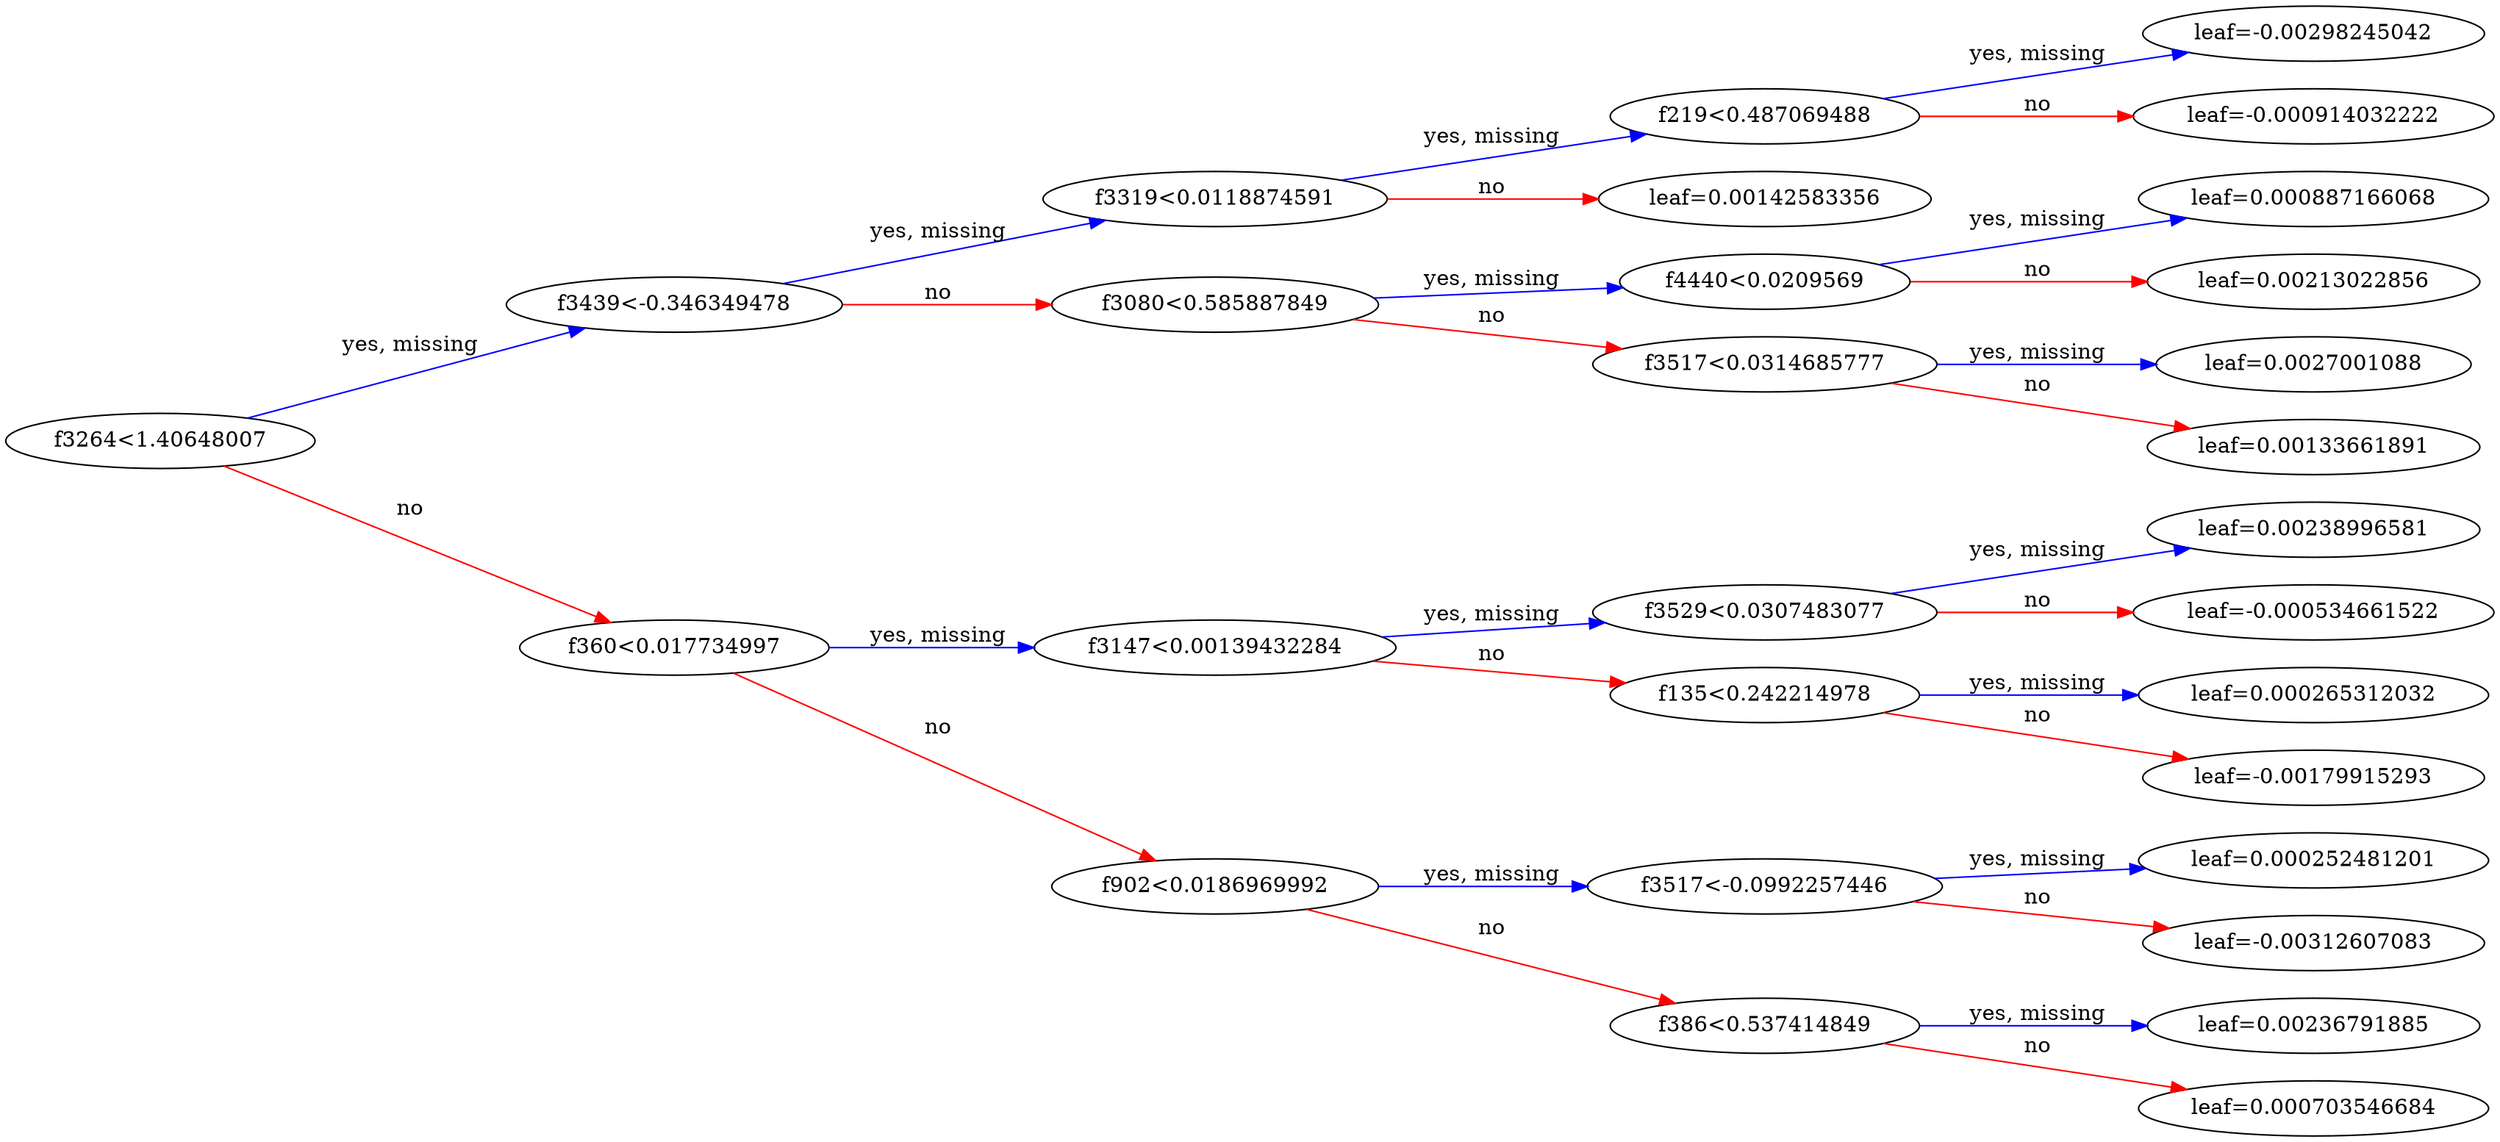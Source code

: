 digraph {
	graph [rankdir=LR]
	0 [label="f3264<1.40648007"]
	0 -> 1 [label="yes, missing" color="#0000FF"]
	0 -> 2 [label=no color="#FF0000"]
	1 [label="f3439<-0.346349478"]
	1 -> 3 [label="yes, missing" color="#0000FF"]
	1 -> 4 [label=no color="#FF0000"]
	3 [label="f3319<0.0118874591"]
	3 -> 7 [label="yes, missing" color="#0000FF"]
	3 -> 8 [label=no color="#FF0000"]
	7 [label="f219<0.487069488"]
	7 -> 15 [label="yes, missing" color="#0000FF"]
	7 -> 16 [label=no color="#FF0000"]
	15 [label="leaf=-0.00298245042"]
	16 [label="leaf=-0.000914032222"]
	8 [label="leaf=0.00142583356"]
	4 [label="f3080<0.585887849"]
	4 -> 9 [label="yes, missing" color="#0000FF"]
	4 -> 10 [label=no color="#FF0000"]
	9 [label="f4440<0.0209569"]
	9 -> 17 [label="yes, missing" color="#0000FF"]
	9 -> 18 [label=no color="#FF0000"]
	17 [label="leaf=0.000887166068"]
	18 [label="leaf=0.00213022856"]
	10 [label="f3517<0.0314685777"]
	10 -> 19 [label="yes, missing" color="#0000FF"]
	10 -> 20 [label=no color="#FF0000"]
	19 [label="leaf=0.0027001088"]
	20 [label="leaf=0.00133661891"]
	2 [label="f360<0.017734997"]
	2 -> 5 [label="yes, missing" color="#0000FF"]
	2 -> 6 [label=no color="#FF0000"]
	5 [label="f3147<0.00139432284"]
	5 -> 11 [label="yes, missing" color="#0000FF"]
	5 -> 12 [label=no color="#FF0000"]
	11 [label="f3529<0.0307483077"]
	11 -> 21 [label="yes, missing" color="#0000FF"]
	11 -> 22 [label=no color="#FF0000"]
	21 [label="leaf=0.00238996581"]
	22 [label="leaf=-0.000534661522"]
	12 [label="f135<0.242214978"]
	12 -> 23 [label="yes, missing" color="#0000FF"]
	12 -> 24 [label=no color="#FF0000"]
	23 [label="leaf=0.000265312032"]
	24 [label="leaf=-0.00179915293"]
	6 [label="f902<0.0186969992"]
	6 -> 13 [label="yes, missing" color="#0000FF"]
	6 -> 14 [label=no color="#FF0000"]
	13 [label="f3517<-0.0992257446"]
	13 -> 25 [label="yes, missing" color="#0000FF"]
	13 -> 26 [label=no color="#FF0000"]
	25 [label="leaf=0.000252481201"]
	26 [label="leaf=-0.00312607083"]
	14 [label="f386<0.537414849"]
	14 -> 27 [label="yes, missing" color="#0000FF"]
	14 -> 28 [label=no color="#FF0000"]
	27 [label="leaf=0.00236791885"]
	28 [label="leaf=0.000703546684"]
}
